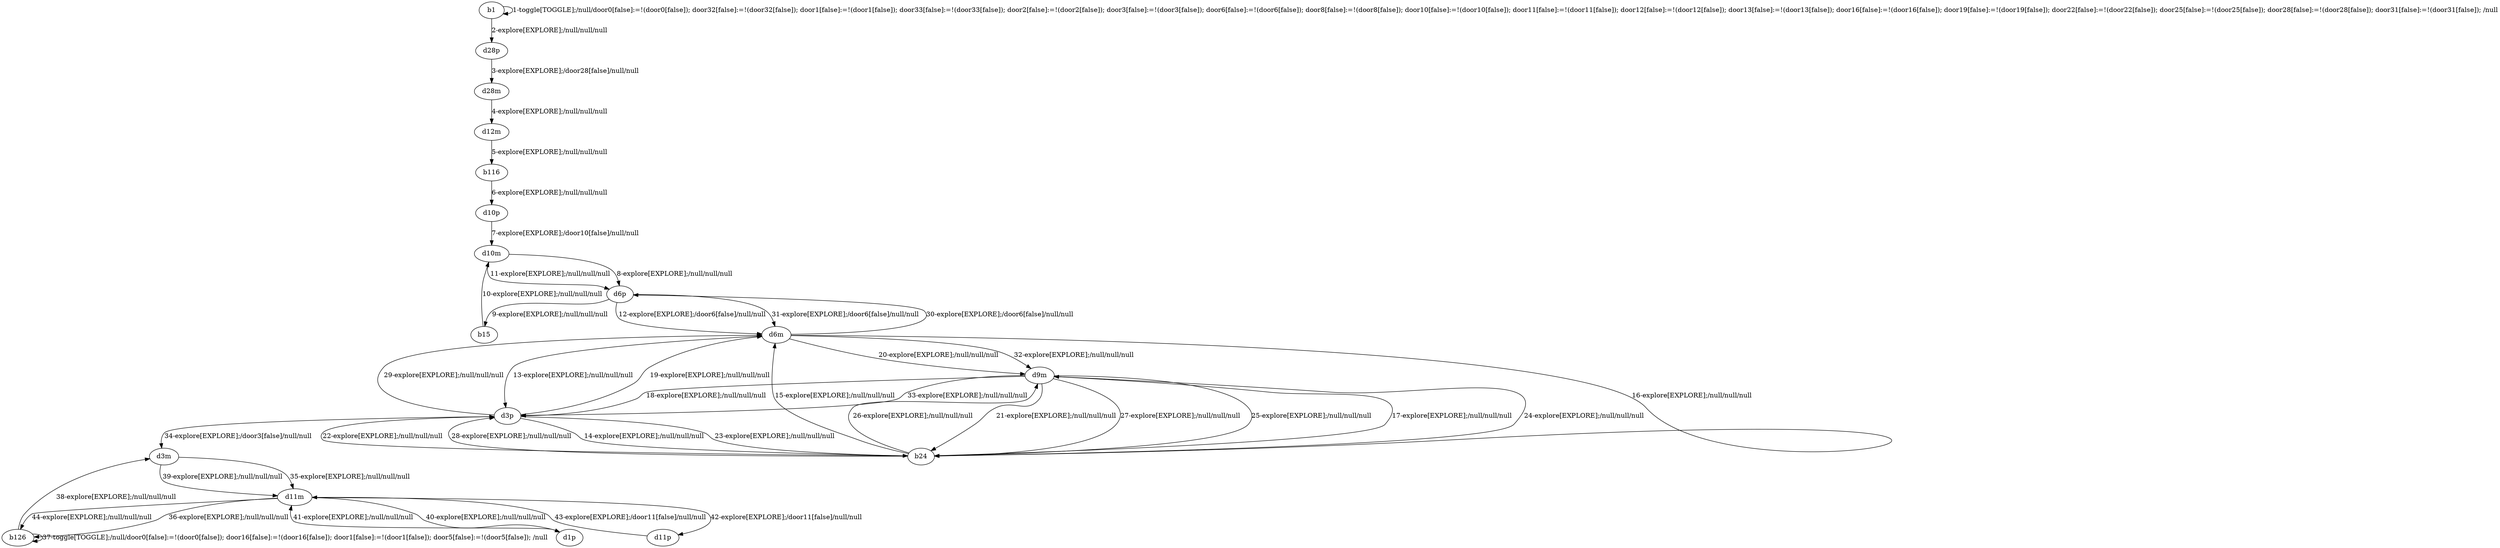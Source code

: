 # Total number of goals covered by this test: 1
# d11p --> d11m

digraph g {
"b1" -> "b1" [label = "1-toggle[TOGGLE];/null/door0[false]:=!(door0[false]); door32[false]:=!(door32[false]); door1[false]:=!(door1[false]); door33[false]:=!(door33[false]); door2[false]:=!(door2[false]); door3[false]:=!(door3[false]); door6[false]:=!(door6[false]); door8[false]:=!(door8[false]); door10[false]:=!(door10[false]); door11[false]:=!(door11[false]); door12[false]:=!(door12[false]); door13[false]:=!(door13[false]); door16[false]:=!(door16[false]); door19[false]:=!(door19[false]); door22[false]:=!(door22[false]); door25[false]:=!(door25[false]); door28[false]:=!(door28[false]); door31[false]:=!(door31[false]); /null"];
"b1" -> "d28p" [label = "2-explore[EXPLORE];/null/null/null"];
"d28p" -> "d28m" [label = "3-explore[EXPLORE];/door28[false]/null/null"];
"d28m" -> "d12m" [label = "4-explore[EXPLORE];/null/null/null"];
"d12m" -> "b116" [label = "5-explore[EXPLORE];/null/null/null"];
"b116" -> "d10p" [label = "6-explore[EXPLORE];/null/null/null"];
"d10p" -> "d10m" [label = "7-explore[EXPLORE];/door10[false]/null/null"];
"d10m" -> "d6p" [label = "8-explore[EXPLORE];/null/null/null"];
"d6p" -> "b15" [label = "9-explore[EXPLORE];/null/null/null"];
"b15" -> "d10m" [label = "10-explore[EXPLORE];/null/null/null"];
"d10m" -> "d6p" [label = "11-explore[EXPLORE];/null/null/null"];
"d6p" -> "d6m" [label = "12-explore[EXPLORE];/door6[false]/null/null"];
"d6m" -> "d3p" [label = "13-explore[EXPLORE];/null/null/null"];
"d3p" -> "b24" [label = "14-explore[EXPLORE];/null/null/null"];
"b24" -> "d6m" [label = "15-explore[EXPLORE];/null/null/null"];
"d6m" -> "b24" [label = "16-explore[EXPLORE];/null/null/null"];
"b24" -> "d9m" [label = "17-explore[EXPLORE];/null/null/null"];
"d9m" -> "d3p" [label = "18-explore[EXPLORE];/null/null/null"];
"d3p" -> "d6m" [label = "19-explore[EXPLORE];/null/null/null"];
"d6m" -> "d9m" [label = "20-explore[EXPLORE];/null/null/null"];
"d9m" -> "b24" [label = "21-explore[EXPLORE];/null/null/null"];
"b24" -> "d3p" [label = "22-explore[EXPLORE];/null/null/null"];
"d3p" -> "b24" [label = "23-explore[EXPLORE];/null/null/null"];
"b24" -> "d9m" [label = "24-explore[EXPLORE];/null/null/null"];
"d9m" -> "b24" [label = "25-explore[EXPLORE];/null/null/null"];
"b24" -> "d9m" [label = "26-explore[EXPLORE];/null/null/null"];
"d9m" -> "b24" [label = "27-explore[EXPLORE];/null/null/null"];
"b24" -> "d3p" [label = "28-explore[EXPLORE];/null/null/null"];
"d3p" -> "d6m" [label = "29-explore[EXPLORE];/null/null/null"];
"d6m" -> "d6p" [label = "30-explore[EXPLORE];/door6[false]/null/null"];
"d6p" -> "d6m" [label = "31-explore[EXPLORE];/door6[false]/null/null"];
"d6m" -> "d9m" [label = "32-explore[EXPLORE];/null/null/null"];
"d9m" -> "d3p" [label = "33-explore[EXPLORE];/null/null/null"];
"d3p" -> "d3m" [label = "34-explore[EXPLORE];/door3[false]/null/null"];
"d3m" -> "d11m" [label = "35-explore[EXPLORE];/null/null/null"];
"d11m" -> "b126" [label = "36-explore[EXPLORE];/null/null/null"];
"b126" -> "b126" [label = "37-toggle[TOGGLE];/null/door0[false]:=!(door0[false]); door16[false]:=!(door16[false]); door1[false]:=!(door1[false]); door5[false]:=!(door5[false]); /null"];
"b126" -> "d3m" [label = "38-explore[EXPLORE];/null/null/null"];
"d3m" -> "d11m" [label = "39-explore[EXPLORE];/null/null/null"];
"d11m" -> "d1p" [label = "40-explore[EXPLORE];/null/null/null"];
"d1p" -> "d11m" [label = "41-explore[EXPLORE];/null/null/null"];
"d11m" -> "d11p" [label = "42-explore[EXPLORE];/door11[false]/null/null"];
"d11p" -> "d11m" [label = "43-explore[EXPLORE];/door11[false]/null/null"];
"d11m" -> "b126" [label = "44-explore[EXPLORE];/null/null/null"];
}